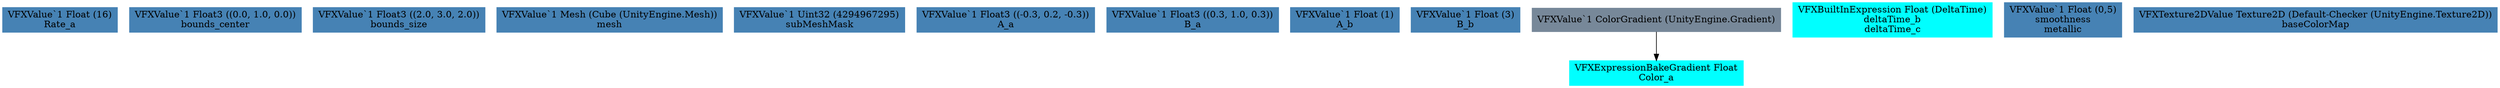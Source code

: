 digraph G {
node0 [shape="box" color="steelblue" style="filled" label="VFXValue`1 Float (16)
Rate_a"]
node1 [shape="box" color="steelblue" style="filled" label="VFXValue`1 Float3 ((0.0, 1.0, 0.0))
bounds_center"]
node2 [shape="box" color="steelblue" style="filled" label="VFXValue`1 Float3 ((2.0, 3.0, 2.0))
bounds_size"]
node3 [shape="box" color="steelblue" style="filled" label="VFXValue`1 Mesh (Cube (UnityEngine.Mesh))
mesh"]
node4 [shape="box" color="steelblue" style="filled" label="VFXValue`1 Uint32 (4294967295)
subMeshMask"]
node5 [shape="box" color="steelblue" style="filled" label="VFXValue`1 Float3 ((-0.3, 0.2, -0.3))
A_a"]
node6 [shape="box" color="steelblue" style="filled" label="VFXValue`1 Float3 ((0.3, 1.0, 0.3))
B_a"]
node7 [shape="box" color="steelblue" style="filled" label="VFXValue`1 Float (1)
A_b"]
node8 [shape="box" color="steelblue" style="filled" label="VFXValue`1 Float (3)
B_b"]
node9 [shape="box" color="cyan" style="filled" label="VFXExpressionBakeGradient Float
Color_a"]
node10 [shape="box" color="lightslategray" style="filled" label="VFXValue`1 ColorGradient (UnityEngine.Gradient)"]
node11 [shape="box" color="cyan" style="filled" label="VFXBuiltInExpression Float (DeltaTime)
deltaTime_b
deltaTime_c"]
node12 [shape="box" color="steelblue" style="filled" label="VFXValue`1 Float (0,5)
smoothness
metallic"]
node13 [shape="box" color="steelblue" style="filled" label="VFXTexture2DValue Texture2D (Default-Checker (UnityEngine.Texture2D))
baseColorMap"]
node10 -> node9 
}
